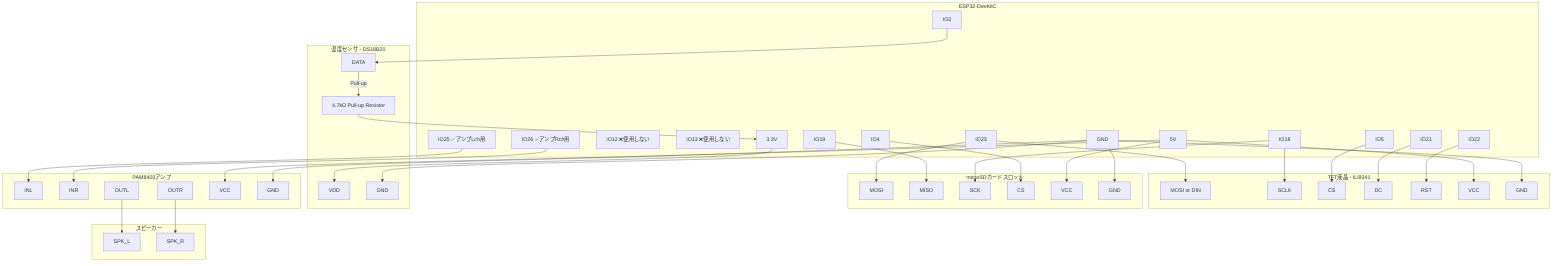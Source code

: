 flowchart TD
    subgraph ESP32[ESP32-DevKitC]
        IO2[IO2]
        IO4[IO4]
        IO5[IO5]
        IO12[IO12 ❌使用しない]
        IO13[IO13 ❌使用しない]
        IO18[IO18]
        IO19[IO19]
        IO21[IO21]
        IO22[IO22]
        IO23[IO23]
        IO25[IO25 ✅アンプLch用]
        IO26[IO26 ✅アンプRch用]
        GND[GND]
        V5[5V]
        V3[3.3V]
    end

    subgraph LCD["TFT液晶 - ILI9341"]
        LCD_MOSI[MOSI or DIN]
        LCD_CLK[SCLK]
        LCD_CS[CS]
        LCD_DC[DC]
        LCD_RST[RST]
        LCD_VCC[VCC]
        LCD_GND[GND]
    end

    subgraph SD["microSDカードスロット"]
        SD_MOSI[MOSI]
        SD_MISO[MISO]
        SD_CLK[SCK]
        SD_CS[CS]
        SD_VCC[VCC]
        SD_GND[GND]
    end

    subgraph TEMP["温度センサ - DS18B20"]
        TEMP_DATA[DATA]
        TEMP_VCC[VDD]
        TEMP_GND[GND]
        TEMP_PULLUP[4.7kΩ Pull-up Resistor]
    end

    subgraph AMP["PAM8403アンプ"]
        AMP_INL[INL]
        AMP_INR[INR]
        AMP_OUTL[OUTL]
        AMP_OUTR[OUTR]
        AMP_VCC[VCC]
        AMP_GND[GND]
    end

    subgraph SPK["スピーカー"]
        SPK_L[SPK_L]
        SPK_R[SPK_R]
    end

    %% LCD接続
    IO23 --> LCD_MOSI
    IO18 --> LCD_CLK
    IO5  --> LCD_CS
    IO21 --> LCD_DC
    IO22 --> LCD_RST
    V5   --> LCD_VCC
    GND --> LCD_GND

    %% SDカード接続
    IO23 --> SD_MOSI
    IO19 --> SD_MISO
    IO18 --> SD_CLK
    IO4  --> SD_CS
    V5   --> SD_VCC
    GND  --> SD_GND

    %% 温度センサ接続
    IO2  --> TEMP_DATA
    V3   --> TEMP_VCC
    GND  --> TEMP_GND
    TEMP_DATA -- Pull-up --> TEMP_PULLUP
    TEMP_PULLUP --> V3

    %% アンプとスピーカー接続
    IO25 --> AMP_INL
    IO26 --> AMP_INR
    V5   --> AMP_VCC
    GND  --> AMP_GND

    AMP_OUTL --> SPK_L
    AMP_OUTR --> SPK_R